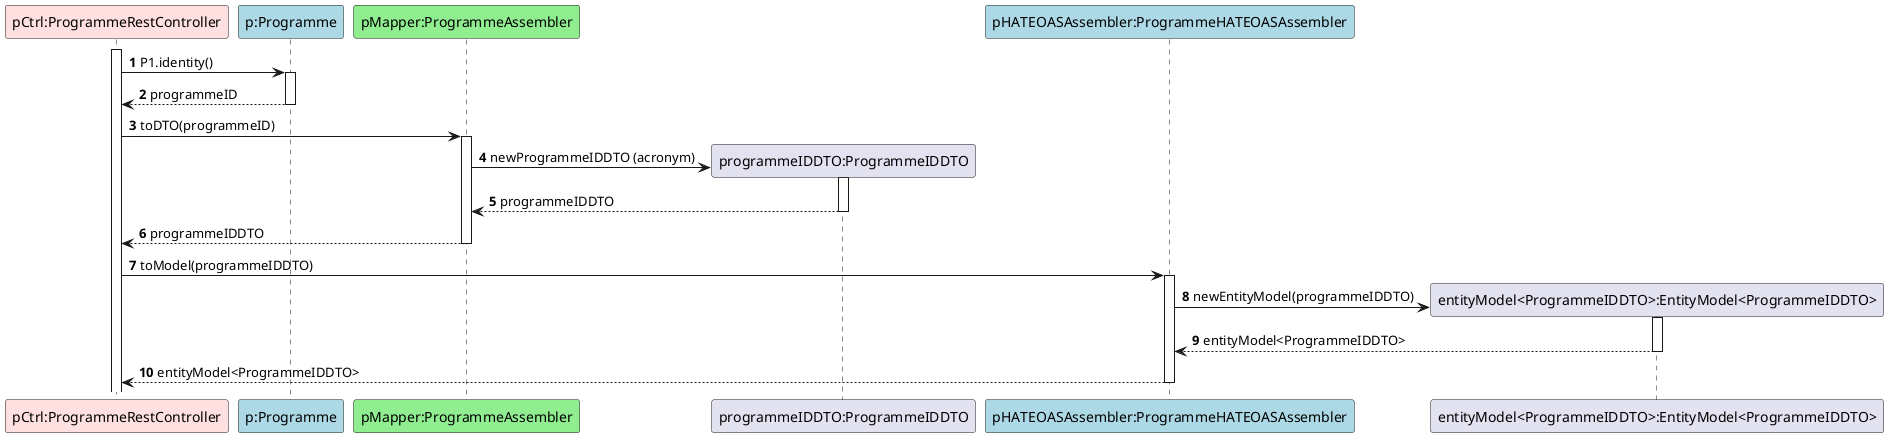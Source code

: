 @startuml
autonumber

participant "pCtrl:ProgrammeRestController" as C #implementation
participant "p:Programme" as P #lightblue
participant "pMapper:ProgrammeAssembler" as PA #lightgreen
participant "programmeIDDTO:ProgrammeIDDTO" as PDTO
participant "pHATEOASAssembler:ProgrammeHATEOASAssembler" as PHA #lightblue
participant "entityModel<ProgrammeIDDTO>:EntityModel<ProgrammeIDDTO>" as EM

activate C
C -> P ++: P1.identity()
P --> C --:programmeID
C -> PA ++: toDTO(programmeID)
PA -> PDTO**: newProgrammeIDDTO (acronym)
activate PDTO
PDTO --> PA--: programmeIDDTO
PA --> C--: programmeIDDTO
C -> PHA ++: toModel(programmeIDDTO)
PHA -> EM**: newEntityModel(programmeIDDTO)
activate EM
EM --> PHA --: entityModel<ProgrammeIDDTO>
PHA --> C --: entityModel<ProgrammeIDDTO>

@enduml